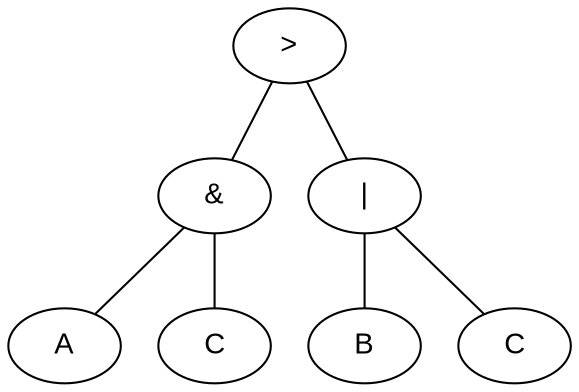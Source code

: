 graph logic {
node [ fontname = "Arial" ]
node4 [ label = ">" ]
node4 -- node5
node5 [ label = "&" ]
node5 -- node6
node6 [ label = "A" ]
node5 -- node7
node7 [ label = "C" ]
node4 -- node8
node8 [ label = "|" ]
node8 -- node9
node9 [ label = "B" ]
node8 -- node10
node10 [ label = "C" ]
}
